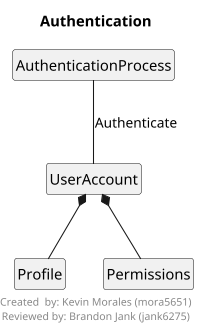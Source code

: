 @startuml
scale 200 width
footer
Created  by: Kevin Morales (mora5651)
Reviewed by: Brandon Jank (jank6275)
endfooter
hide circles 
hide members
title <b>Authentication</b>
AuthenticationProcess  --  UserAccount : Authenticate
UserAccount *-- Profile
UserAccount *-- Permissions
@enduml